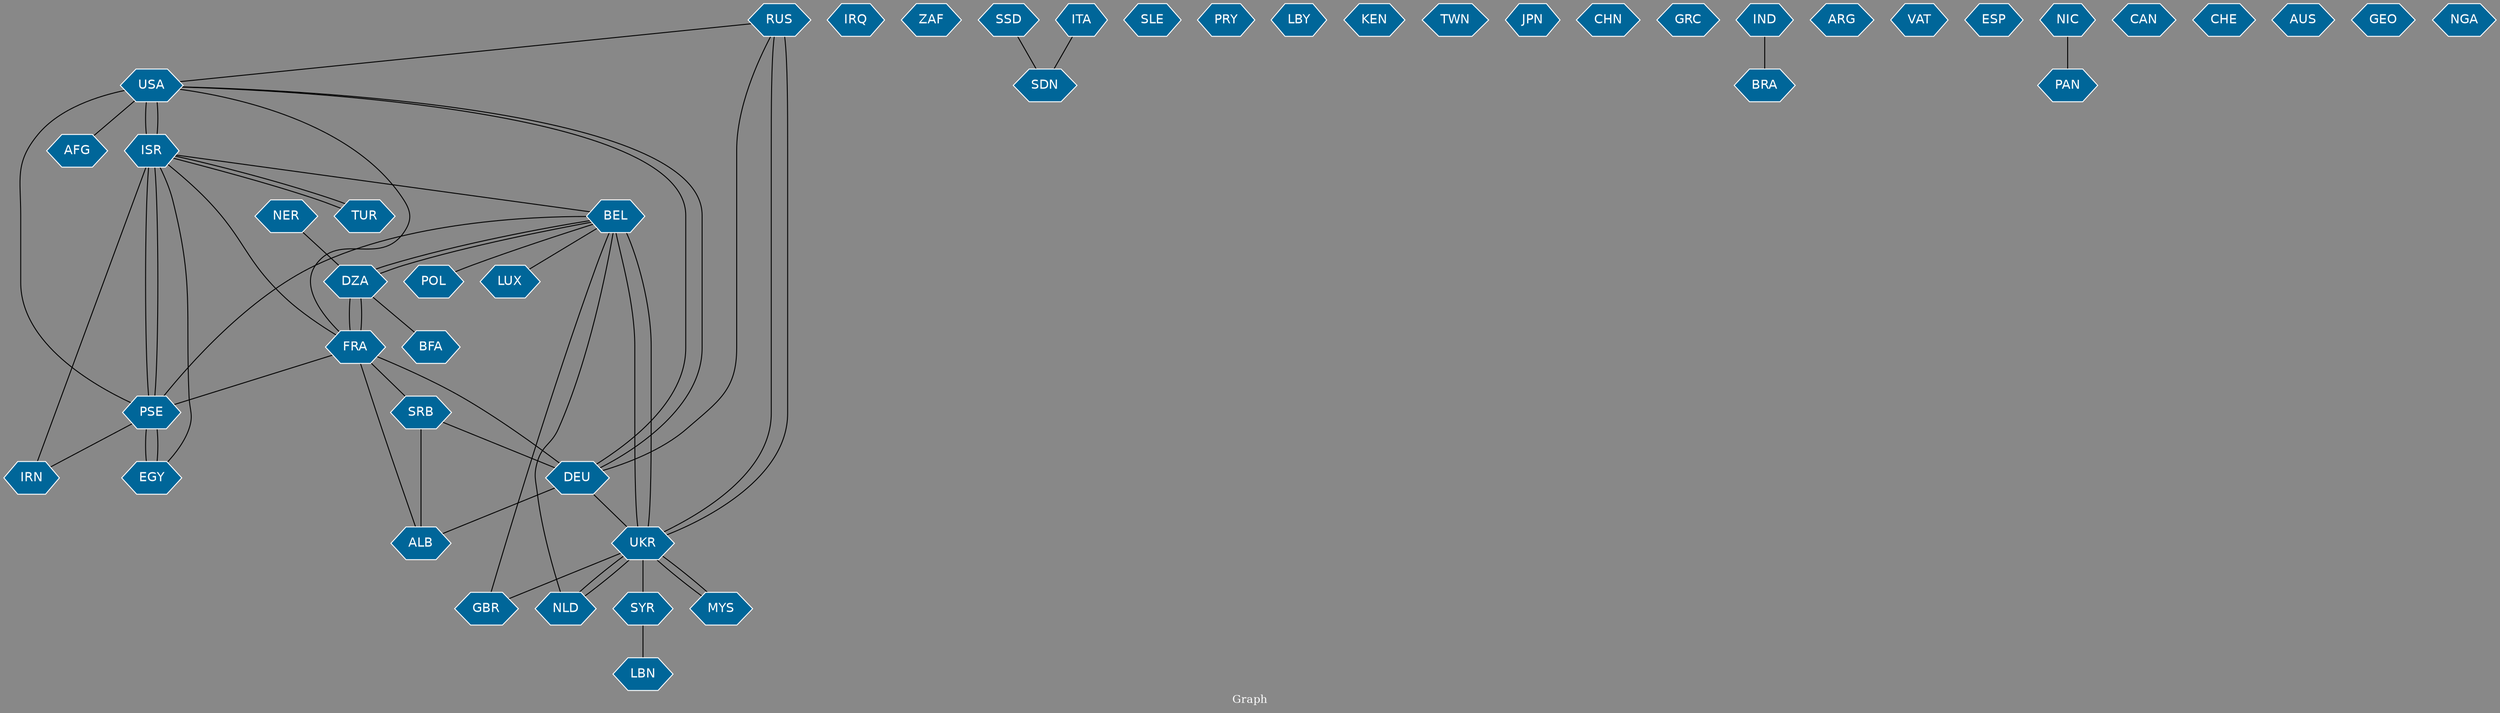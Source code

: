 // Countries together in item graph
graph {
	graph [bgcolor="#888888" fontcolor=white fontsize=12 label="Graph" outputorder=edgesfirst overlap=prism]
	node [color=white fillcolor="#006699" fontcolor=white fontname=Helvetica shape=hexagon style=filled]
	edge [arrowhead=open color=black fontcolor=white fontname=Courier fontsize=12]
		RUS [label=RUS]
		IRQ [label=IRQ]
		ISR [label=ISR]
		PSE [label=PSE]
		GBR [label=GBR]
		USA [label=USA]
		ZAF [label=ZAF]
		BEL [label=BEL]
		POL [label=POL]
		SSD [label=SSD]
		SDN [label=SDN]
		SLE [label=SLE]
		UKR [label=UKR]
		PRY [label=PRY]
		DZA [label=DZA]
		IRN [label=IRN]
		FRA [label=FRA]
		DEU [label=DEU]
		LBY [label=LBY]
		NLD [label=NLD]
		KEN [label=KEN]
		MYS [label=MYS]
		TWN [label=TWN]
		SYR [label=SYR]
		ITA [label=ITA]
		BFA [label=BFA]
		JPN [label=JPN]
		CHN [label=CHN]
		AFG [label=AFG]
		GRC [label=GRC]
		IND [label=IND]
		BRA [label=BRA]
		ARG [label=ARG]
		VAT [label=VAT]
		ESP [label=ESP]
		EGY [label=EGY]
		NIC [label=NIC]
		PAN [label=PAN]
		SRB [label=SRB]
		ALB [label=ALB]
		TUR [label=TUR]
		LUX [label=LUX]
		LBN [label=LBN]
		CAN [label=CAN]
		CHE [label=CHE]
		NER [label=NER]
		AUS [label=AUS]
		GEO [label=GEO]
		NGA [label=NGA]
			USA -- ISR [weight=1]
			FRA -- USA [weight=1]
			DEU -- UKR [weight=3]
			ISR -- PSE [weight=39]
			USA -- AFG [weight=1]
			UKR -- RUS [weight=8]
			DEU -- ALB [weight=1]
			EGY -- PSE [weight=1]
			BEL -- GBR [weight=1]
			TUR -- ISR [weight=1]
			FRA -- SRB [weight=1]
			BEL -- POL [weight=1]
			UKR -- SYR [weight=1]
			ISR -- USA [weight=1]
			SRB -- DEU [weight=1]
			SRB -- ALB [weight=1]
			ISR -- TUR [weight=1]
			FRA -- DZA [weight=2]
			DEU -- RUS [weight=3]
			NLD -- BEL [weight=1]
			UKR -- GBR [weight=1]
			DZA -- BFA [weight=1]
			IND -- BRA [weight=1]
			USA -- DEU [weight=1]
			PSE -- EGY [weight=3]
			RUS -- USA [weight=1]
			ISR -- IRN [weight=1]
			BEL -- DZA [weight=2]
			SYR -- LBN [weight=1]
			UKR -- BEL [weight=4]
			RUS -- UKR [weight=4]
			PSE -- USA [weight=2]
			NIC -- PAN [weight=1]
			PSE -- ISR [weight=45]
			FRA -- PSE [weight=2]
			BEL -- PSE [weight=3]
			UKR -- NLD [weight=4]
			ITA -- SDN [weight=1]
			DZA -- FRA [weight=1]
			DEU -- USA [weight=1]
			PSE -- IRN [weight=1]
			BEL -- LUX [weight=1]
			FRA -- ISR [weight=1]
			ISR -- EGY [weight=3]
			ISR -- BEL [weight=1]
			MYS -- UKR [weight=1]
			NLD -- UKR [weight=2]
			SSD -- SDN [weight=1]
			DZA -- BEL [weight=1]
			FRA -- DEU [weight=1]
			FRA -- ALB [weight=1]
			BEL -- UKR [weight=7]
			NER -- DZA [weight=1]
			UKR -- MYS [weight=4]
}